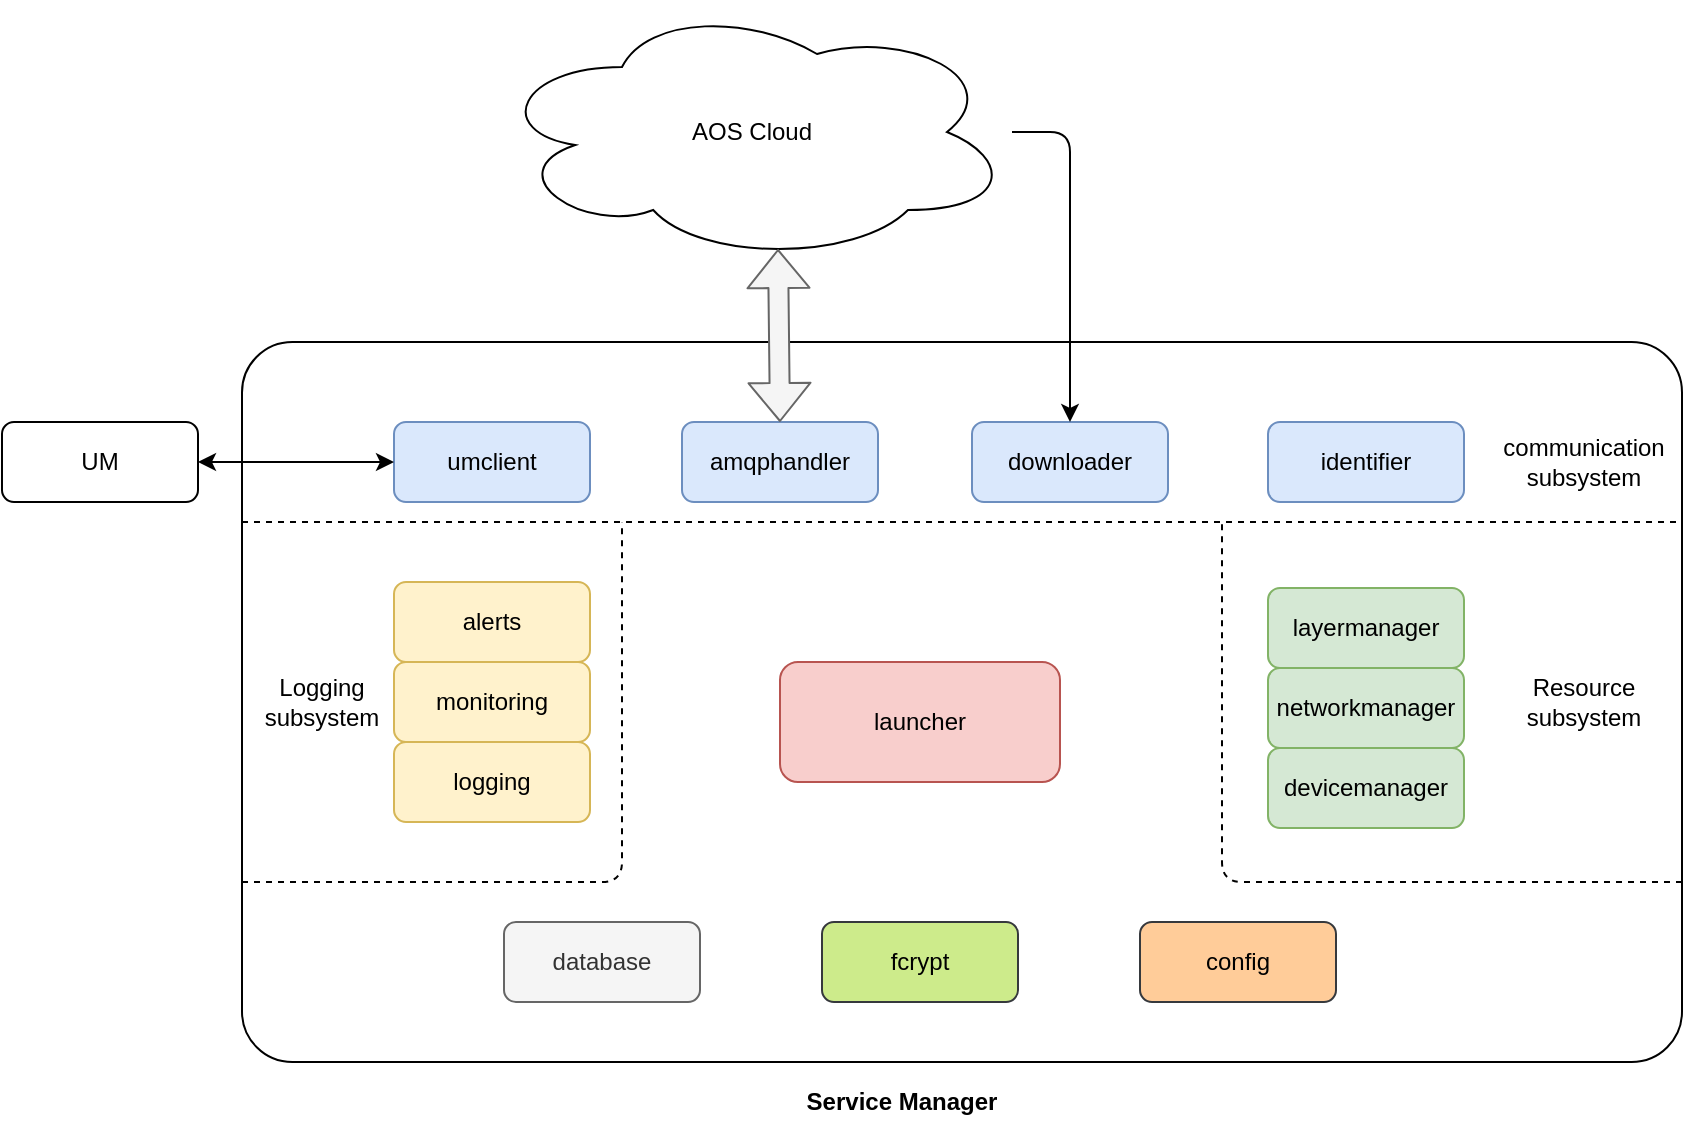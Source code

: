<mxfile version="13.3.5" type="device"><diagram id="M9vXbk49UmKdV7gIQEl5" name="Page-1"><mxGraphModel dx="1125" dy="698" grid="1" gridSize="10" guides="1" tooltips="1" connect="1" arrows="1" fold="1" page="1" pageScale="1" pageWidth="850" pageHeight="1100" math="0" shadow="0"><root><mxCell id="0"/><mxCell id="1" parent="0"/><mxCell id="pxMEpPoL4NTBAnXwh9qw-133" value="" style="rounded=1;whiteSpace=wrap;html=1;verticalAlign=bottom;arcSize=7;align=center;" vertex="1" parent="1"><mxGeometry x="180" y="270" width="720" height="360" as="geometry"/></mxCell><mxCell id="pxMEpPoL4NTBAnXwh9qw-134" value="AOS Cloud" style="ellipse;shape=cloud;whiteSpace=wrap;html=1;" vertex="1" parent="1"><mxGeometry x="305" y="100" width="260" height="130" as="geometry"/></mxCell><mxCell id="pxMEpPoL4NTBAnXwh9qw-135" value="amqphandler" style="rounded=1;whiteSpace=wrap;html=1;fillColor=#dae8fc;strokeColor=#6c8ebf;" vertex="1" parent="1"><mxGeometry x="400" y="310" width="98" height="40" as="geometry"/></mxCell><mxCell id="pxMEpPoL4NTBAnXwh9qw-138" value="launcher" style="rounded=1;whiteSpace=wrap;html=1;fillColor=#f8cecc;strokeColor=#b85450;" vertex="1" parent="1"><mxGeometry x="449" y="430" width="140" height="60" as="geometry"/></mxCell><mxCell id="pxMEpPoL4NTBAnXwh9qw-142" value="monitoring" style="rounded=1;whiteSpace=wrap;html=1;fillColor=#fff2cc;strokeColor=#d6b656;" vertex="1" parent="1"><mxGeometry x="256" y="430" width="98" height="40" as="geometry"/></mxCell><mxCell id="pxMEpPoL4NTBAnXwh9qw-147" value="identifier" style="rounded=1;whiteSpace=wrap;html=1;fillColor=#dae8fc;strokeColor=#6c8ebf;" vertex="1" parent="1"><mxGeometry x="693" y="310" width="98" height="40" as="geometry"/></mxCell><mxCell id="pxMEpPoL4NTBAnXwh9qw-148" value="" style="shape=flexArrow;endArrow=classic;startArrow=classic;html=1;entryX=0.55;entryY=0.95;entryDx=0;entryDy=0;entryPerimeter=0;exitX=0.5;exitY=0;exitDx=0;exitDy=0;fillColor=#f5f5f5;strokeColor=#666666;" edge="1" parent="1" source="pxMEpPoL4NTBAnXwh9qw-135" target="pxMEpPoL4NTBAnXwh9qw-134"><mxGeometry width="50" height="50" relative="1" as="geometry"><mxPoint x="560" y="260" as="sourcePoint"/><mxPoint x="610" y="210" as="targetPoint"/></mxGeometry></mxCell><mxCell id="pxMEpPoL4NTBAnXwh9qw-150" value="alerts" style="rounded=1;whiteSpace=wrap;html=1;fillColor=#fff2cc;strokeColor=#d6b656;" vertex="1" parent="1"><mxGeometry x="256" y="390" width="98" height="40" as="geometry"/></mxCell><mxCell id="pxMEpPoL4NTBAnXwh9qw-151" value="umclient" style="rounded=1;whiteSpace=wrap;html=1;fillColor=#dae8fc;strokeColor=#6c8ebf;" vertex="1" parent="1"><mxGeometry x="256" y="310" width="98" height="40" as="geometry"/></mxCell><mxCell id="pxMEpPoL4NTBAnXwh9qw-152" value="fcrypt" style="rounded=1;whiteSpace=wrap;html=1;fillColor=#cdeb8b;strokeColor=#36393d;" vertex="1" parent="1"><mxGeometry x="470" y="560" width="98" height="40" as="geometry"/></mxCell><mxCell id="pxMEpPoL4NTBAnXwh9qw-153" value="config" style="rounded=1;whiteSpace=wrap;html=1;fillColor=#ffcc99;strokeColor=#36393d;" vertex="1" parent="1"><mxGeometry x="629" y="560" width="98" height="40" as="geometry"/></mxCell><mxCell id="pxMEpPoL4NTBAnXwh9qw-156" style="edgeStyle=orthogonalEdgeStyle;rounded=0;orthogonalLoop=1;jettySize=auto;html=1;exitX=1;exitY=0.5;exitDx=0;exitDy=0;entryX=0;entryY=0.5;entryDx=0;entryDy=0;startArrow=classic;startFill=1;" edge="1" parent="1" source="pxMEpPoL4NTBAnXwh9qw-157" target="pxMEpPoL4NTBAnXwh9qw-151"><mxGeometry relative="1" as="geometry"/></mxCell><mxCell id="pxMEpPoL4NTBAnXwh9qw-157" value="UM" style="rounded=1;whiteSpace=wrap;html=1;" vertex="1" parent="1"><mxGeometry x="60" y="310" width="98" height="40" as="geometry"/></mxCell><mxCell id="pxMEpPoL4NTBAnXwh9qw-158" value="database" style="rounded=1;whiteSpace=wrap;html=1;fillColor=#f5f5f5;strokeColor=#666666;fontColor=#333333;" vertex="1" parent="1"><mxGeometry x="311" y="560" width="98" height="40" as="geometry"/></mxCell><mxCell id="pxMEpPoL4NTBAnXwh9qw-160" value="logging" style="rounded=1;whiteSpace=wrap;html=1;fillColor=#fff2cc;strokeColor=#d6b656;" vertex="1" parent="1"><mxGeometry x="256" y="470" width="98" height="40" as="geometry"/></mxCell><mxCell id="pxMEpPoL4NTBAnXwh9qw-161" value="downloader" style="rounded=1;whiteSpace=wrap;html=1;fillColor=#dae8fc;strokeColor=#6c8ebf;" vertex="1" parent="1"><mxGeometry x="545" y="310" width="98" height="40" as="geometry"/></mxCell><mxCell id="pxMEpPoL4NTBAnXwh9qw-162" value="layermanager" style="rounded=1;whiteSpace=wrap;html=1;fillColor=#d5e8d4;strokeColor=#82b366;" vertex="1" parent="1"><mxGeometry x="693" y="393" width="98" height="40" as="geometry"/></mxCell><mxCell id="pxMEpPoL4NTBAnXwh9qw-163" value="&lt;div style=&quot;box-sizing: border-box ; font-size: 12px&quot;&gt;devicemanager&lt;/div&gt;" style="rounded=1;whiteSpace=wrap;html=1;fillColor=#d5e8d4;strokeColor=#82b366;fontSize=11;" vertex="1" parent="1"><mxGeometry x="693" y="473" width="98" height="40" as="geometry"/></mxCell><mxCell id="pxMEpPoL4NTBAnXwh9qw-165" value="" style="endArrow=none;dashed=1;html=1;exitX=0;exitY=0.25;exitDx=0;exitDy=0;entryX=1;entryY=0.25;entryDx=0;entryDy=0;" edge="1" parent="1" source="pxMEpPoL4NTBAnXwh9qw-133" target="pxMEpPoL4NTBAnXwh9qw-133"><mxGeometry width="50" height="50" relative="1" as="geometry"><mxPoint x="440" y="410" as="sourcePoint"/><mxPoint x="490" y="360" as="targetPoint"/></mxGeometry></mxCell><mxCell id="pxMEpPoL4NTBAnXwh9qw-166" value="communication subsystem" style="text;html=1;strokeColor=none;fillColor=none;align=center;verticalAlign=middle;whiteSpace=wrap;rounded=0;" vertex="1" parent="1"><mxGeometry x="831" y="320" width="40" height="20" as="geometry"/></mxCell><mxCell id="pxMEpPoL4NTBAnXwh9qw-168" value="" style="endArrow=none;dashed=1;html=1;exitX=0;exitY=0.75;exitDx=0;exitDy=0;" edge="1" parent="1" source="pxMEpPoL4NTBAnXwh9qw-133"><mxGeometry width="50" height="50" relative="1" as="geometry"><mxPoint x="220" y="570" as="sourcePoint"/><mxPoint x="370" y="360" as="targetPoint"/><Array as="points"><mxPoint x="370" y="540"/></Array></mxGeometry></mxCell><mxCell id="pxMEpPoL4NTBAnXwh9qw-169" value="" style="endArrow=none;dashed=1;html=1;exitX=1;exitY=0.75;exitDx=0;exitDy=0;" edge="1" parent="1" source="pxMEpPoL4NTBAnXwh9qw-133"><mxGeometry width="50" height="50" relative="1" as="geometry"><mxPoint x="620" y="410" as="sourcePoint"/><mxPoint x="670" y="360" as="targetPoint"/><Array as="points"><mxPoint x="670" y="540"/></Array></mxGeometry></mxCell><mxCell id="pxMEpPoL4NTBAnXwh9qw-170" value="Resource subsystem" style="text;html=1;strokeColor=none;fillColor=none;align=center;verticalAlign=middle;whiteSpace=wrap;rounded=0;" vertex="1" parent="1"><mxGeometry x="831" y="430" width="40" height="40" as="geometry"/></mxCell><mxCell id="pxMEpPoL4NTBAnXwh9qw-172" value="" style="endArrow=none;html=1;exitX=0.5;exitY=0;exitDx=0;exitDy=0;startArrow=classic;startFill=1;endFill=0;" edge="1" parent="1" source="pxMEpPoL4NTBAnXwh9qw-161" target="pxMEpPoL4NTBAnXwh9qw-134"><mxGeometry width="50" height="50" relative="1" as="geometry"><mxPoint x="580" y="310" as="sourcePoint"/><mxPoint x="580" y="170" as="targetPoint"/><Array as="points"><mxPoint x="594" y="165"/></Array></mxGeometry></mxCell><mxCell id="pxMEpPoL4NTBAnXwh9qw-173" value="Service Manager" style="text;html=1;strokeColor=none;fillColor=none;align=center;verticalAlign=middle;whiteSpace=wrap;rounded=0;fontStyle=1" vertex="1" parent="1"><mxGeometry x="449" y="640" width="122" height="20" as="geometry"/></mxCell><mxCell id="pxMEpPoL4NTBAnXwh9qw-174" value="Logging subsystem" style="text;html=1;strokeColor=none;fillColor=none;align=center;verticalAlign=middle;whiteSpace=wrap;rounded=0;" vertex="1" parent="1"><mxGeometry x="200" y="430" width="40" height="40" as="geometry"/></mxCell><mxCell id="pxMEpPoL4NTBAnXwh9qw-176" value="networkmanager" style="rounded=1;whiteSpace=wrap;html=1;fillColor=#d5e8d4;strokeColor=#82b366;" vertex="1" parent="1"><mxGeometry x="693" y="433" width="98" height="40" as="geometry"/></mxCell></root></mxGraphModel></diagram></mxfile>